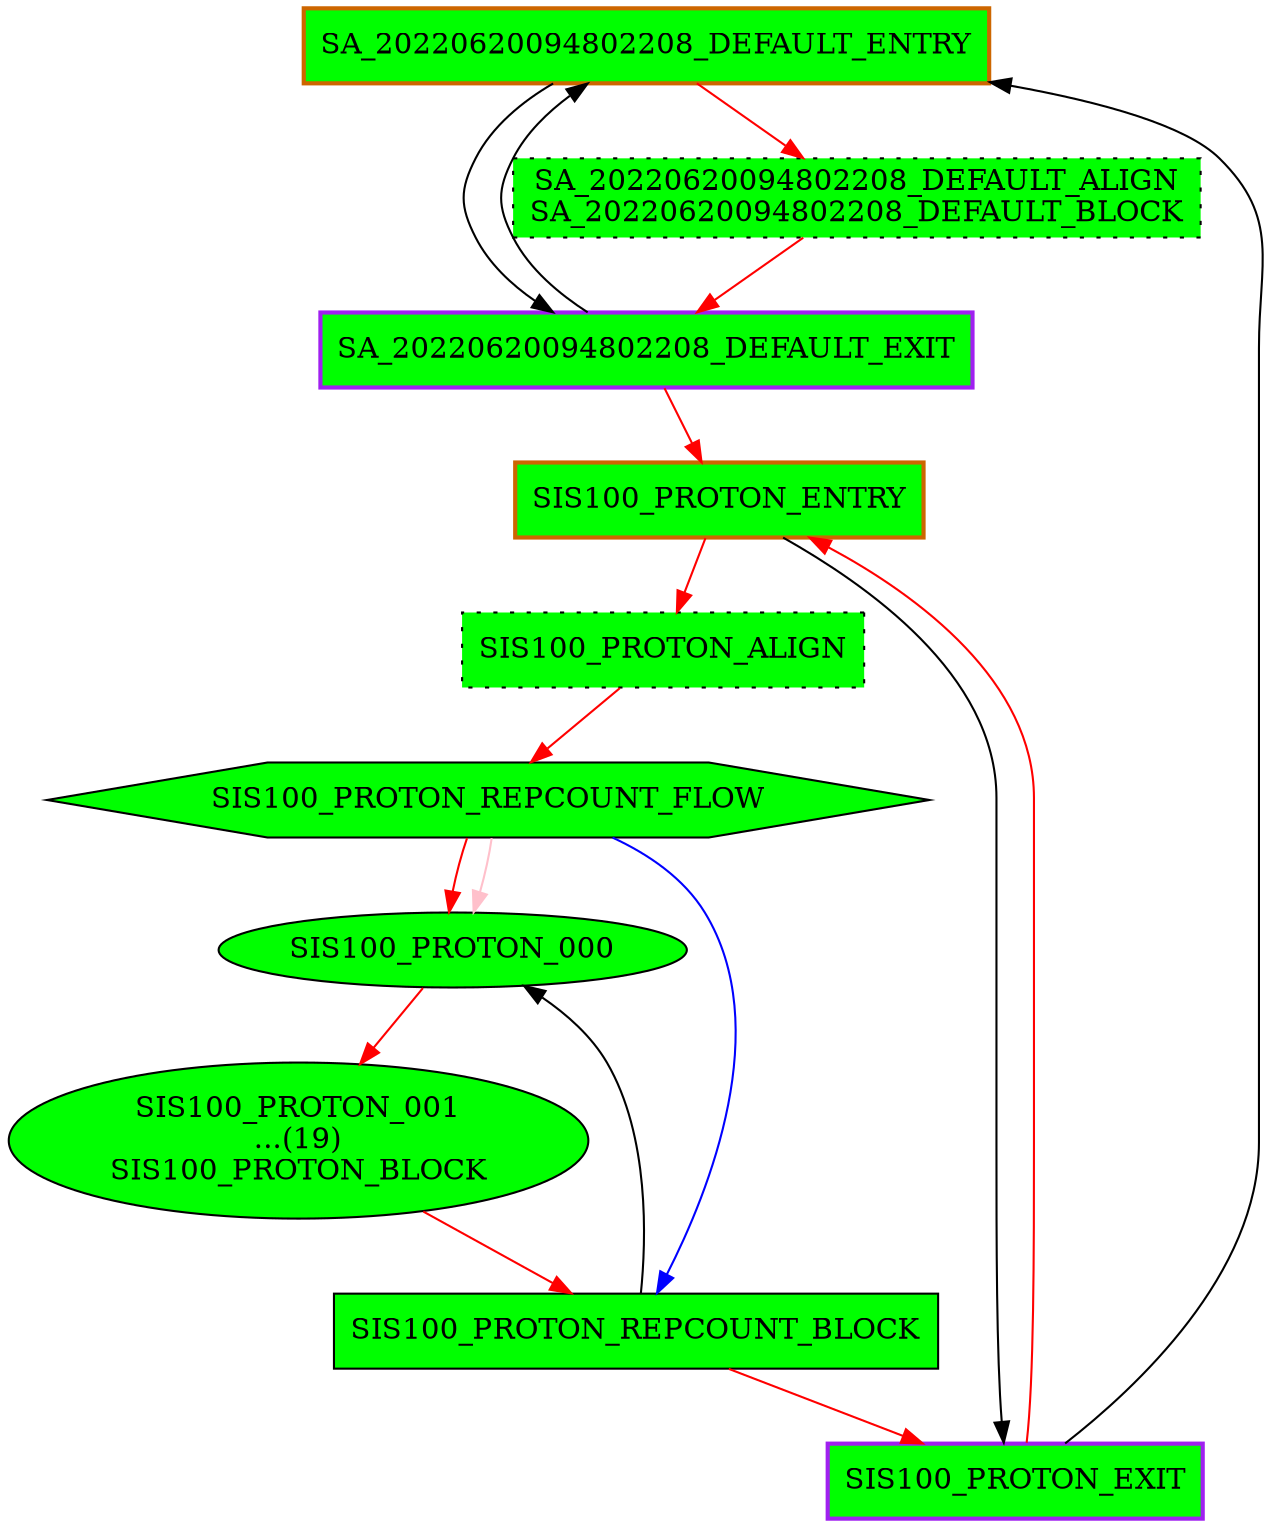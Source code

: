 digraph G {
graph [
name="-compact"
]
SA_20220620094802208_DEFAULT_ENTRY [beamproc=undefined, bpentry=false, bpexit=false, color=darkorange3, fillcolor=green, patentry=true, patexit=false, pattern=SA_20220620094802208_DEFAULT, penwidth=2, qhi=false, qil=false, qlo=true, shape=rectangle, style=filled, tperiod=10000, type=block];
SA_20220620094802208_DEFAULT_EXIT [beamproc=undefined, bpentry=false, bpexit=false, color=purple, fillcolor=green, patentry=false, patexit=true, pattern=SA_20220620094802208_DEFAULT, penwidth=2, qhi=false, qil=false, qlo=true, shape=rectangle, style=filled, tperiod=10000, type=block];
SIS100_PROTON_000 [beamin=0, beamproc=undefined, bpcstart=0, bpentry=false, bpexit=false, bpid=6, color=black, evtno=259, fid=1, fillcolor=green, gid=310, id="0x1136103000100180", par="0x0000140000000000", patentry=false, patexit=false, pattern=SIS100_PROTON, reqnobeam=0, shape=oval, sid=1, style=filled, tef=0, toffs=0, type=tmsg, vacc=0];
SIS100_PROTON_ALIGN [beamproc=undefined, bpentry=false, bpexit=false, color=black, fillcolor=green, patentry=false, patexit=false, pattern=SIS100_PROTON, qhi=false, qil=false, qlo=false, shape=rectangle, style="dotted, filled", tperiod=10000, type=blockalign];
SIS100_PROTON_ENTRY [beamproc=undefined, bpentry=false, bpexit=false, color=darkorange3, fillcolor=green, patentry=true, patexit=false, pattern=SIS100_PROTON, penwidth=2, qhi=false, qil=false, qlo=true, shape=rectangle, style=filled, tperiod=10000, type=block];
SIS100_PROTON_EXIT [beamproc=undefined, bpentry=false, bpexit=false, color=purple, fillcolor=green, patentry=false, patexit=true, pattern=SIS100_PROTON, penwidth=2, qhi=false, qil=false, qlo=true, shape=rectangle, style=filled, tperiod=10000, type=block];
SIS100_PROTON_REPCOUNT_BLOCK [beamproc=undefined, bpentry=false, bpexit=false, color=black, fillcolor=green, patentry=false, patexit=false, pattern=SIS100_PROTON, qhi=false, qil=false, qlo=true, shape=rectangle, style=filled, tperiod=10000, type=block];
SIS100_PROTON_REPCOUNT_FLOW [beamproc=undefined, bpentry=false, bpexit=false, color=black, fillcolor=green, patentry=false, patexit=false, pattern=SIS100_PROTON, prio=0, shape=hexagon, style=filled, toffs=0, tvalid=0, type=flow];
"SA_20220620094802208_DEFAULT_ALIGN
SA_20220620094802208_DEFAULT_BLOCK" [color=black, fillcolor=green, pattern=SA_20220620094802208_DEFAULT, shape=rectangle, style="dotted, filled", type=blockalign];
"SIS100_PROTON_001
...(19)
SIS100_PROTON_BLOCK" [color=black, fillcolor=green, label="SIS100_PROTON_001
...(19)
SIS100_PROTON_BLOCK", pattern=SIS100_PROTON, shape=oval, style=filled, type=tmsg];
SA_20220620094802208_DEFAULT_ENTRY->SA_20220620094802208_DEFAULT_EXIT  [color=black, type=altdst];
SA_20220620094802208_DEFAULT_EXIT->SA_20220620094802208_DEFAULT_ENTRY  [color=black, type=altdst];
SIS100_PROTON_ALIGN->SIS100_PROTON_REPCOUNT_FLOW  [color=red, type=defdst];
SIS100_PROTON_REPCOUNT_FLOW->SIS100_PROTON_000  [color=red, type=defdst];
SIS100_PROTON_REPCOUNT_FLOW->SIS100_PROTON_REPCOUNT_BLOCK  [color=blue, type=target];
SIS100_PROTON_REPCOUNT_FLOW->SIS100_PROTON_000  [color=pink, type=flowdst];
SIS100_PROTON_EXIT->SIS100_PROTON_ENTRY  [color=red, type=defdst];
SIS100_PROTON_EXIT->SA_20220620094802208_DEFAULT_ENTRY  [color=black, type=altdst];
SIS100_PROTON_ENTRY->SIS100_PROTON_ALIGN  [color=red, type=defdst];
SIS100_PROTON_ENTRY->SIS100_PROTON_EXIT  [color=black, type=altdst];
SIS100_PROTON_REPCOUNT_BLOCK->SIS100_PROTON_EXIT  [color=red, type=defdst];
SIS100_PROTON_REPCOUNT_BLOCK->SIS100_PROTON_000  [color=black, type=altdst];
SA_20220620094802208_DEFAULT_EXIT->SIS100_PROTON_ENTRY  [color=red, type=defdst];
SA_20220620094802208_DEFAULT_ENTRY->"SA_20220620094802208_DEFAULT_ALIGN
SA_20220620094802208_DEFAULT_BLOCK"  [color=red, type=defdst];
"SA_20220620094802208_DEFAULT_ALIGN
SA_20220620094802208_DEFAULT_BLOCK"->SA_20220620094802208_DEFAULT_EXIT  [color=red, type=defdst];
SIS100_PROTON_000->"SIS100_PROTON_001
...(19)
SIS100_PROTON_BLOCK"  [color=red, type=defdst];
"SIS100_PROTON_001
...(19)
SIS100_PROTON_BLOCK"->SIS100_PROTON_REPCOUNT_BLOCK  [color=red, type=defdst];
}
